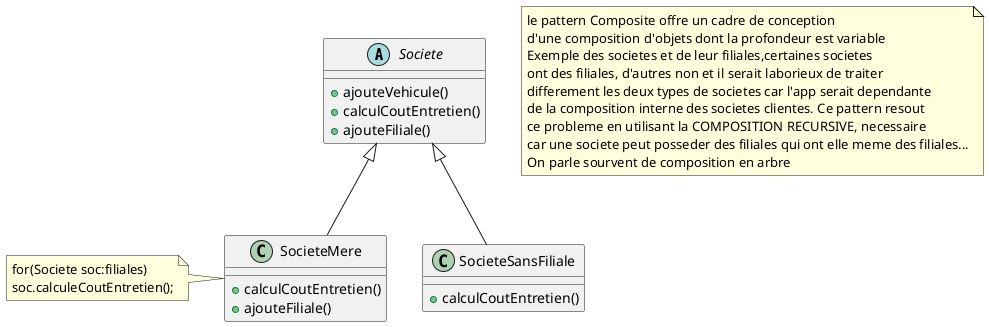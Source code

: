 @startuml

abstract class Societe{
+ajouteVehicule()
+calculCoutEntretien()
+ajouteFiliale()
}
class SocieteSansFiliale{
+calculCoutEntretien()
}
class SocieteMere{
+calculCoutEntretien()
+ajouteFiliale()
}

note left of SocieteMere : for(Societe soc:filiales)\nsoc.calculeCoutEntretien();

Societe <|-- SocieteSansFiliale
Societe <|-- SocieteMere


note "le pattern Composite offre un cadre de conception\nd'une composition d'objets dont la profondeur est variable\nExemple des societes et de leur filiales,certaines societes\nont des filiales, d'autres non et il serait laborieux de traiter\ndifferement les deux types de societes car l'app serait dependante\nde la composition interne des societes clientes. Ce pattern resout\nce probleme en utilisant la COMPOSITION RECURSIVE, necessaire\ncar une societe peut posseder des filiales qui ont elle meme des filiales...\nOn parle sourvent de composition en arbre" as N0

@enduml